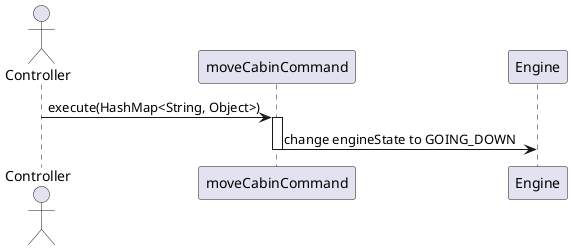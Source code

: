 @startuml

actor Controller

Controller -> moveCabinCommand: execute(HashMap<String, Object>)
activate moveCabinCommand
moveCabinCommand -> Engine: change engineState to GOING_DOWN
deactivate moveCabinCommand

@enduml
